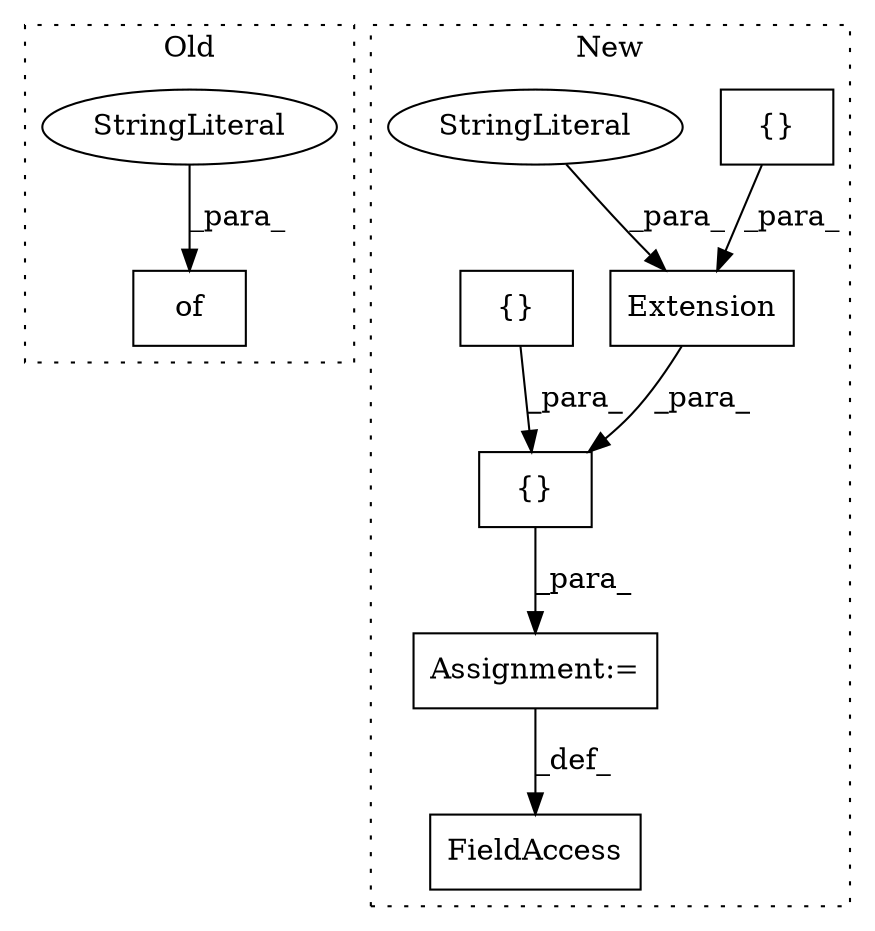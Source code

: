 digraph G {
subgraph cluster0 {
1 [label="of" a="32" s="396,407" l="3,1" shape="box"];
5 [label="StringLiteral" a="45" s="399" l="2" shape="ellipse"];
label = "Old";
style="dotted";
}
subgraph cluster1 {
2 [label="Extension" a="32" s="367,482" l="10,1" shape="box"];
3 [label="{}" a="4" s="432,481" l="1,1" shape="box"];
4 [label="StringLiteral" a="45" s="377" l="42" shape="ellipse"];
6 [label="{}" a="4" s="267,558" l="1,1" shape="box"];
7 [label="Assignment:=" a="7" s="249" l="1" shape="box"];
8 [label="{}" a="4" s="324,364" l="1,1" shape="box"];
9 [label="FieldAccess" a="22" s="236" l="13" shape="box"];
label = "New";
style="dotted";
}
2 -> 6 [label="_para_"];
3 -> 2 [label="_para_"];
4 -> 2 [label="_para_"];
5 -> 1 [label="_para_"];
6 -> 7 [label="_para_"];
7 -> 9 [label="_def_"];
8 -> 6 [label="_para_"];
}